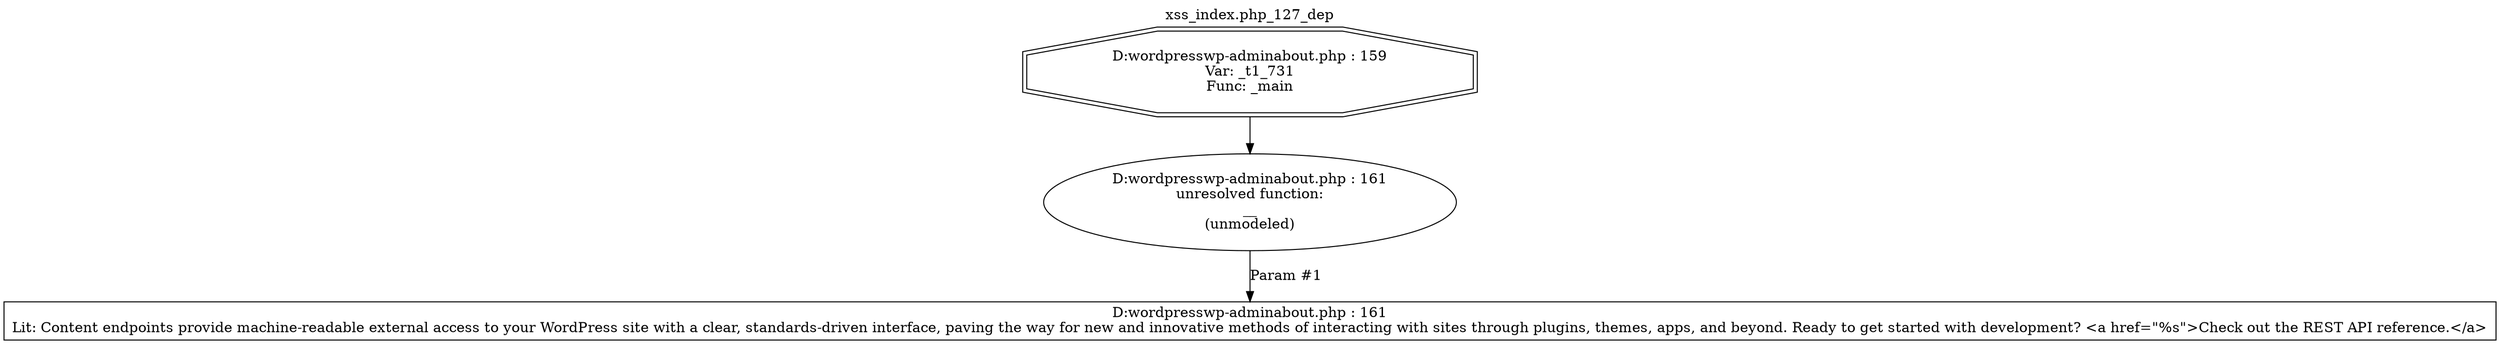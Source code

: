 digraph cfg {
  label="xss_index.php_127_dep";
  labelloc=t;
  n1 [shape=doubleoctagon, label="D:\wordpress\wp-admin\about.php : 159\nVar: _t1_731\nFunc: _main\n"];
  n2 [shape=ellipse, label="D:\wordpress\wp-admin\about.php : 161\nunresolved function:\n__\n(unmodeled)\n"];
  n3 [shape=box, label="D:\wordpress\wp-admin\about.php : 161\nLit: Content endpoints provide machine-readable external access to your WordPress site with a clear, standards-driven interface, paving the way for new and innovative methods of interacting with sites through plugins, themes, apps, and beyond. Ready to get started with development? <a href=\"%s\">Check out the REST API reference.</a>\n"];
  n1 -> n2;
  n2 -> n3[label="Param #1"];
}

